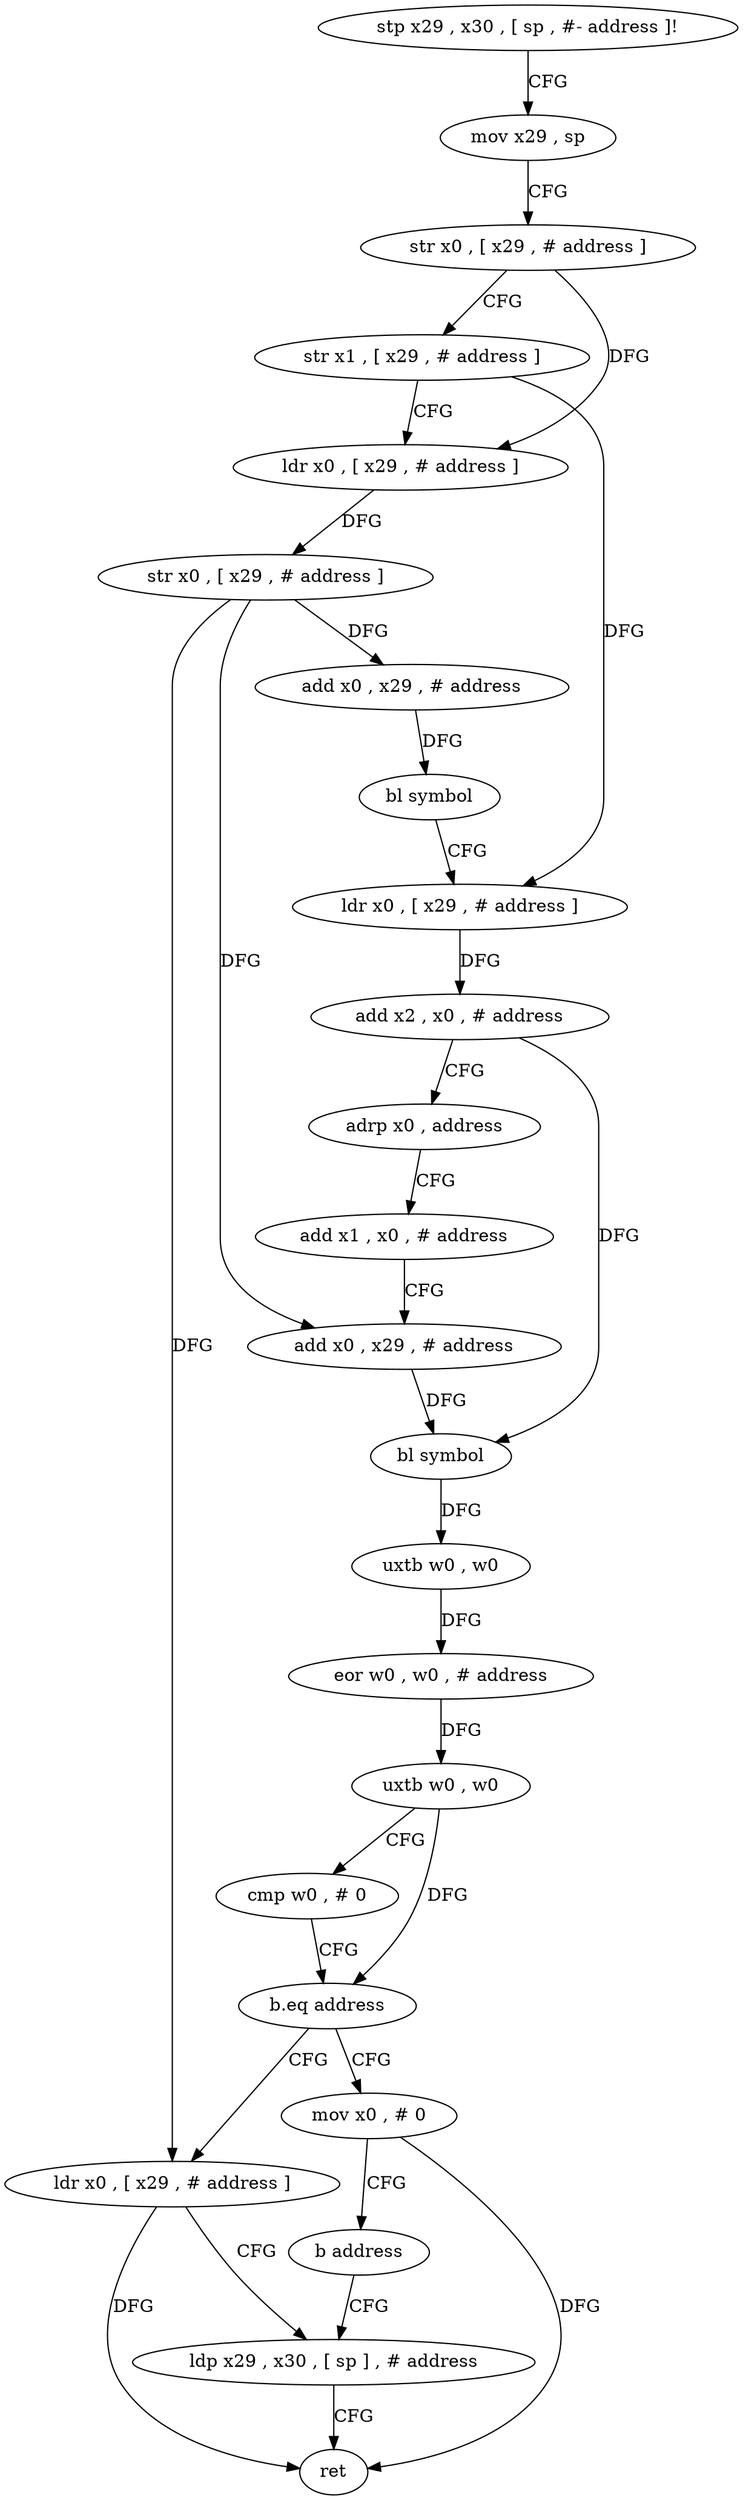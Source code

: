 digraph "func" {
"178252" [label = "stp x29 , x30 , [ sp , #- address ]!" ]
"178256" [label = "mov x29 , sp" ]
"178260" [label = "str x0 , [ x29 , # address ]" ]
"178264" [label = "str x1 , [ x29 , # address ]" ]
"178268" [label = "ldr x0 , [ x29 , # address ]" ]
"178272" [label = "str x0 , [ x29 , # address ]" ]
"178276" [label = "add x0 , x29 , # address" ]
"178280" [label = "bl symbol" ]
"178284" [label = "ldr x0 , [ x29 , # address ]" ]
"178288" [label = "add x2 , x0 , # address" ]
"178292" [label = "adrp x0 , address" ]
"178296" [label = "add x1 , x0 , # address" ]
"178300" [label = "add x0 , x29 , # address" ]
"178304" [label = "bl symbol" ]
"178308" [label = "uxtb w0 , w0" ]
"178312" [label = "eor w0 , w0 , # address" ]
"178316" [label = "uxtb w0 , w0" ]
"178320" [label = "cmp w0 , # 0" ]
"178324" [label = "b.eq address" ]
"178336" [label = "ldr x0 , [ x29 , # address ]" ]
"178328" [label = "mov x0 , # 0" ]
"178340" [label = "ldp x29 , x30 , [ sp ] , # address" ]
"178332" [label = "b address" ]
"178344" [label = "ret" ]
"178252" -> "178256" [ label = "CFG" ]
"178256" -> "178260" [ label = "CFG" ]
"178260" -> "178264" [ label = "CFG" ]
"178260" -> "178268" [ label = "DFG" ]
"178264" -> "178268" [ label = "CFG" ]
"178264" -> "178284" [ label = "DFG" ]
"178268" -> "178272" [ label = "DFG" ]
"178272" -> "178276" [ label = "DFG" ]
"178272" -> "178336" [ label = "DFG" ]
"178272" -> "178300" [ label = "DFG" ]
"178276" -> "178280" [ label = "DFG" ]
"178280" -> "178284" [ label = "CFG" ]
"178284" -> "178288" [ label = "DFG" ]
"178288" -> "178292" [ label = "CFG" ]
"178288" -> "178304" [ label = "DFG" ]
"178292" -> "178296" [ label = "CFG" ]
"178296" -> "178300" [ label = "CFG" ]
"178300" -> "178304" [ label = "DFG" ]
"178304" -> "178308" [ label = "DFG" ]
"178308" -> "178312" [ label = "DFG" ]
"178312" -> "178316" [ label = "DFG" ]
"178316" -> "178320" [ label = "CFG" ]
"178316" -> "178324" [ label = "DFG" ]
"178320" -> "178324" [ label = "CFG" ]
"178324" -> "178336" [ label = "CFG" ]
"178324" -> "178328" [ label = "CFG" ]
"178336" -> "178340" [ label = "CFG" ]
"178336" -> "178344" [ label = "DFG" ]
"178328" -> "178332" [ label = "CFG" ]
"178328" -> "178344" [ label = "DFG" ]
"178340" -> "178344" [ label = "CFG" ]
"178332" -> "178340" [ label = "CFG" ]
}
